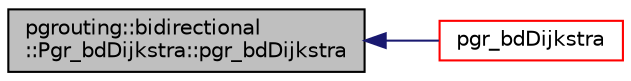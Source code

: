 digraph "pgrouting::bidirectional::Pgr_bdDijkstra::pgr_bdDijkstra"
{
  edge [fontname="Helvetica",fontsize="10",labelfontname="Helvetica",labelfontsize="10"];
  node [fontname="Helvetica",fontsize="10",shape=record];
  rankdir="LR";
  Node95 [label="pgrouting::bidirectional\l::Pgr_bdDijkstra::pgr_bdDijkstra",height=0.2,width=0.4,color="black", fillcolor="grey75", style="filled", fontcolor="black"];
  Node95 -> Node96 [dir="back",color="midnightblue",fontsize="10",style="solid",fontname="Helvetica"];
  Node96 [label="pgr_bdDijkstra",height=0.2,width=0.4,color="red", fillcolor="white", style="filled",URL="$bdDijkstra__driver_8cpp.html#af14a40e180f0590800e7cbdb03c90595"];
}
